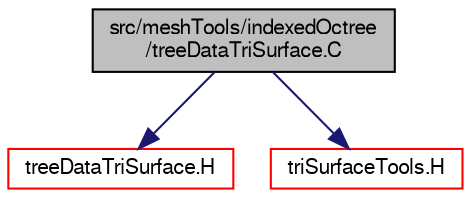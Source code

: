 digraph "src/meshTools/indexedOctree/treeDataTriSurface.C"
{
  bgcolor="transparent";
  edge [fontname="FreeSans",fontsize="10",labelfontname="FreeSans",labelfontsize="10"];
  node [fontname="FreeSans",fontsize="10",shape=record];
  Node0 [label="src/meshTools/indexedOctree\l/treeDataTriSurface.C",height=0.2,width=0.4,color="black", fillcolor="grey75", style="filled", fontcolor="black"];
  Node0 -> Node1 [color="midnightblue",fontsize="10",style="solid",fontname="FreeSans"];
  Node1 [label="treeDataTriSurface.H",height=0.2,width=0.4,color="red",URL="$a07577.html"];
  Node0 -> Node183 [color="midnightblue",fontsize="10",style="solid",fontname="FreeSans"];
  Node183 [label="triSurfaceTools.H",height=0.2,width=0.4,color="red",URL="$a08264.html"];
}
